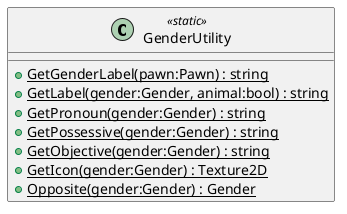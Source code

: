@startuml
class GenderUtility <<static>> {
    + {static} GetGenderLabel(pawn:Pawn) : string
    + {static} GetLabel(gender:Gender, animal:bool) : string
    + {static} GetPronoun(gender:Gender) : string
    + {static} GetPossessive(gender:Gender) : string
    + {static} GetObjective(gender:Gender) : string
    + {static} GetIcon(gender:Gender) : Texture2D
    + {static} Opposite(gender:Gender) : Gender
}
@enduml
